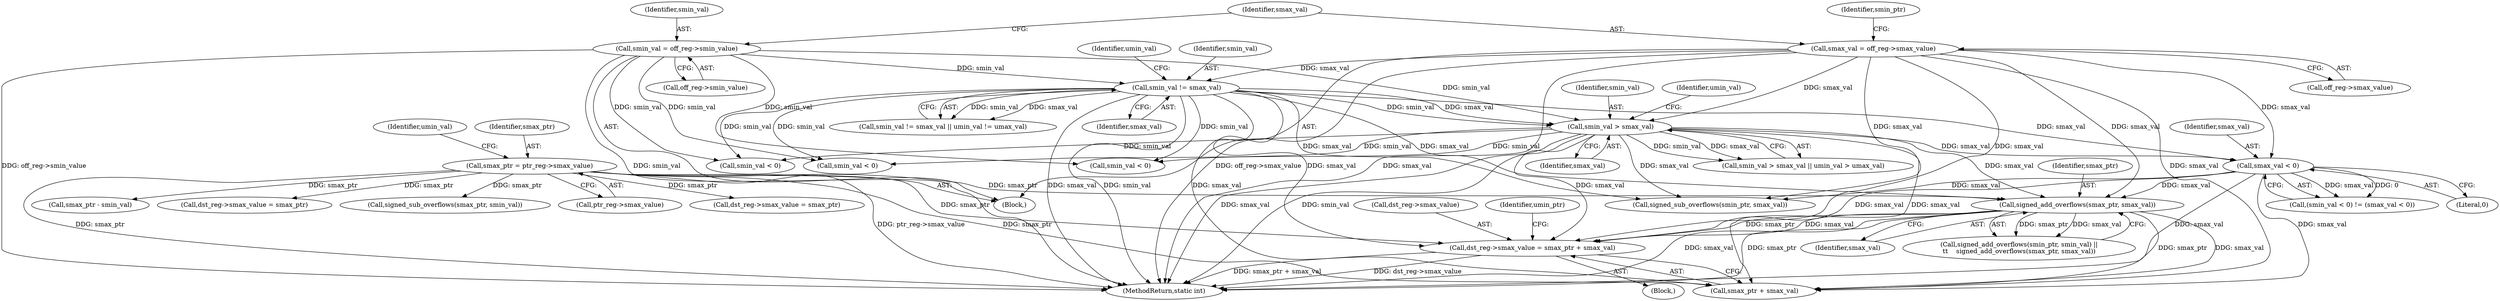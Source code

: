 digraph "0_linux_979d63d50c0c0f7bc537bf821e056cc9fe5abd38@integer" {
"1000482" [label="(Call,dst_reg->smax_value = smax_ptr + smax_val)"];
"1000459" [label="(Call,signed_add_overflows(smax_ptr, smax_val))"];
"1000174" [label="(Call,smax_ptr = ptr_reg->smax_value)"];
"1000234" [label="(Call,smin_val != smax_val)"];
"1000156" [label="(Call,smin_val = off_reg->smin_value)"];
"1000162" [label="(Call,smax_val = off_reg->smax_value)"];
"1000315" [label="(Call,smax_val < 0)"];
"1000241" [label="(Call,smin_val > smax_val)"];
"1000482" [label="(Call,dst_reg->smax_value = smax_ptr + smax_val)"];
"1000242" [label="(Identifier,smin_val)"];
"1000175" [label="(Identifier,smax_ptr)"];
"1000721" [label="(Call,smax_ptr - smin_val)"];
"1000691" [label="(Call,signed_sub_overflows(smin_ptr, smax_val))"];
"1000486" [label="(Call,smax_ptr + smax_val)"];
"1000243" [label="(Identifier,smax_val)"];
"1000316" [label="(Identifier,smax_val)"];
"1000315" [label="(Call,smax_val < 0)"];
"1000311" [label="(Call,(smin_val < 0) != (smax_val < 0))"];
"1000643" [label="(Call,dst_reg->smax_value = smax_ptr)"];
"1000483" [label="(Call,dst_reg->smax_value)"];
"1000157" [label="(Identifier,smin_val)"];
"1000694" [label="(Call,signed_sub_overflows(smax_ptr, smin_val))"];
"1000474" [label="(Block,)"];
"1000156" [label="(Call,smin_val = off_reg->smin_value)"];
"1000164" [label="(Call,off_reg->smax_value)"];
"1000169" [label="(Identifier,smin_ptr)"];
"1000312" [label="(Call,smin_val < 0)"];
"1000460" [label="(Identifier,smax_ptr)"];
"1000124" [label="(Block,)"];
"1000245" [label="(Identifier,umin_val)"];
"1000240" [label="(Call,smin_val > smax_val || umin_val > umax_val)"];
"1000907" [label="(MethodReturn,static int)"];
"1000461" [label="(Identifier,smax_val)"];
"1000162" [label="(Call,smax_val = off_reg->smax_value)"];
"1000377" [label="(Call,smin_val < 0)"];
"1000163" [label="(Identifier,smax_val)"];
"1000235" [label="(Identifier,smin_val)"];
"1000233" [label="(Call,smin_val != smax_val || umin_val != umax_val)"];
"1000241" [label="(Call,smin_val > smax_val)"];
"1000493" [label="(Identifier,umin_ptr)"];
"1000238" [label="(Identifier,umin_val)"];
"1000176" [label="(Call,ptr_reg->smax_value)"];
"1000174" [label="(Call,smax_ptr = ptr_reg->smax_value)"];
"1000455" [label="(Call,signed_add_overflows(smin_ptr, smin_val) ||\n\t\t    signed_add_overflows(smax_ptr, smax_val))"];
"1000234" [label="(Call,smin_val != smax_val)"];
"1000317" [label="(Literal,0)"];
"1000459" [label="(Call,signed_add_overflows(smax_ptr, smax_val))"];
"1000415" [label="(Call,dst_reg->smax_value = smax_ptr)"];
"1000158" [label="(Call,off_reg->smin_value)"];
"1000236" [label="(Identifier,smax_val)"];
"1000579" [label="(Call,smin_val < 0)"];
"1000181" [label="(Identifier,umin_val)"];
"1000482" -> "1000474"  [label="AST: "];
"1000482" -> "1000486"  [label="CFG: "];
"1000483" -> "1000482"  [label="AST: "];
"1000486" -> "1000482"  [label="AST: "];
"1000493" -> "1000482"  [label="CFG: "];
"1000482" -> "1000907"  [label="DDG: smax_ptr + smax_val"];
"1000482" -> "1000907"  [label="DDG: dst_reg->smax_value"];
"1000459" -> "1000482"  [label="DDG: smax_ptr"];
"1000459" -> "1000482"  [label="DDG: smax_val"];
"1000174" -> "1000482"  [label="DDG: smax_ptr"];
"1000234" -> "1000482"  [label="DDG: smax_val"];
"1000315" -> "1000482"  [label="DDG: smax_val"];
"1000162" -> "1000482"  [label="DDG: smax_val"];
"1000241" -> "1000482"  [label="DDG: smax_val"];
"1000459" -> "1000455"  [label="AST: "];
"1000459" -> "1000461"  [label="CFG: "];
"1000460" -> "1000459"  [label="AST: "];
"1000461" -> "1000459"  [label="AST: "];
"1000455" -> "1000459"  [label="CFG: "];
"1000459" -> "1000907"  [label="DDG: smax_val"];
"1000459" -> "1000907"  [label="DDG: smax_ptr"];
"1000459" -> "1000455"  [label="DDG: smax_ptr"];
"1000459" -> "1000455"  [label="DDG: smax_val"];
"1000174" -> "1000459"  [label="DDG: smax_ptr"];
"1000234" -> "1000459"  [label="DDG: smax_val"];
"1000315" -> "1000459"  [label="DDG: smax_val"];
"1000162" -> "1000459"  [label="DDG: smax_val"];
"1000241" -> "1000459"  [label="DDG: smax_val"];
"1000459" -> "1000486"  [label="DDG: smax_ptr"];
"1000459" -> "1000486"  [label="DDG: smax_val"];
"1000174" -> "1000124"  [label="AST: "];
"1000174" -> "1000176"  [label="CFG: "];
"1000175" -> "1000174"  [label="AST: "];
"1000176" -> "1000174"  [label="AST: "];
"1000181" -> "1000174"  [label="CFG: "];
"1000174" -> "1000907"  [label="DDG: ptr_reg->smax_value"];
"1000174" -> "1000907"  [label="DDG: smax_ptr"];
"1000174" -> "1000415"  [label="DDG: smax_ptr"];
"1000174" -> "1000486"  [label="DDG: smax_ptr"];
"1000174" -> "1000643"  [label="DDG: smax_ptr"];
"1000174" -> "1000694"  [label="DDG: smax_ptr"];
"1000174" -> "1000721"  [label="DDG: smax_ptr"];
"1000234" -> "1000233"  [label="AST: "];
"1000234" -> "1000236"  [label="CFG: "];
"1000235" -> "1000234"  [label="AST: "];
"1000236" -> "1000234"  [label="AST: "];
"1000238" -> "1000234"  [label="CFG: "];
"1000233" -> "1000234"  [label="CFG: "];
"1000234" -> "1000907"  [label="DDG: smax_val"];
"1000234" -> "1000907"  [label="DDG: smin_val"];
"1000234" -> "1000233"  [label="DDG: smin_val"];
"1000234" -> "1000233"  [label="DDG: smax_val"];
"1000156" -> "1000234"  [label="DDG: smin_val"];
"1000162" -> "1000234"  [label="DDG: smax_val"];
"1000234" -> "1000241"  [label="DDG: smin_val"];
"1000234" -> "1000241"  [label="DDG: smax_val"];
"1000234" -> "1000312"  [label="DDG: smin_val"];
"1000234" -> "1000315"  [label="DDG: smax_val"];
"1000234" -> "1000377"  [label="DDG: smin_val"];
"1000234" -> "1000486"  [label="DDG: smax_val"];
"1000234" -> "1000579"  [label="DDG: smin_val"];
"1000234" -> "1000691"  [label="DDG: smax_val"];
"1000156" -> "1000124"  [label="AST: "];
"1000156" -> "1000158"  [label="CFG: "];
"1000157" -> "1000156"  [label="AST: "];
"1000158" -> "1000156"  [label="AST: "];
"1000163" -> "1000156"  [label="CFG: "];
"1000156" -> "1000907"  [label="DDG: smin_val"];
"1000156" -> "1000907"  [label="DDG: off_reg->smin_value"];
"1000156" -> "1000241"  [label="DDG: smin_val"];
"1000156" -> "1000312"  [label="DDG: smin_val"];
"1000156" -> "1000377"  [label="DDG: smin_val"];
"1000156" -> "1000579"  [label="DDG: smin_val"];
"1000162" -> "1000124"  [label="AST: "];
"1000162" -> "1000164"  [label="CFG: "];
"1000163" -> "1000162"  [label="AST: "];
"1000164" -> "1000162"  [label="AST: "];
"1000169" -> "1000162"  [label="CFG: "];
"1000162" -> "1000907"  [label="DDG: off_reg->smax_value"];
"1000162" -> "1000907"  [label="DDG: smax_val"];
"1000162" -> "1000241"  [label="DDG: smax_val"];
"1000162" -> "1000315"  [label="DDG: smax_val"];
"1000162" -> "1000486"  [label="DDG: smax_val"];
"1000162" -> "1000691"  [label="DDG: smax_val"];
"1000315" -> "1000311"  [label="AST: "];
"1000315" -> "1000317"  [label="CFG: "];
"1000316" -> "1000315"  [label="AST: "];
"1000317" -> "1000315"  [label="AST: "];
"1000311" -> "1000315"  [label="CFG: "];
"1000315" -> "1000907"  [label="DDG: smax_val"];
"1000315" -> "1000311"  [label="DDG: smax_val"];
"1000315" -> "1000311"  [label="DDG: 0"];
"1000241" -> "1000315"  [label="DDG: smax_val"];
"1000315" -> "1000486"  [label="DDG: smax_val"];
"1000315" -> "1000691"  [label="DDG: smax_val"];
"1000241" -> "1000240"  [label="AST: "];
"1000241" -> "1000243"  [label="CFG: "];
"1000242" -> "1000241"  [label="AST: "];
"1000243" -> "1000241"  [label="AST: "];
"1000245" -> "1000241"  [label="CFG: "];
"1000240" -> "1000241"  [label="CFG: "];
"1000241" -> "1000907"  [label="DDG: smin_val"];
"1000241" -> "1000907"  [label="DDG: smax_val"];
"1000241" -> "1000240"  [label="DDG: smin_val"];
"1000241" -> "1000240"  [label="DDG: smax_val"];
"1000241" -> "1000312"  [label="DDG: smin_val"];
"1000241" -> "1000377"  [label="DDG: smin_val"];
"1000241" -> "1000486"  [label="DDG: smax_val"];
"1000241" -> "1000579"  [label="DDG: smin_val"];
"1000241" -> "1000691"  [label="DDG: smax_val"];
}
